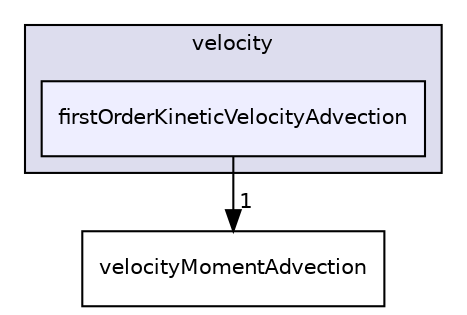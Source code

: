digraph "firstOrderKineticVelocityAdvection" {
  bgcolor=transparent;
  compound=true
  node [ fontsize="10", fontname="Helvetica"];
  edge [ labelfontsize="10", labelfontname="Helvetica"];
  subgraph clusterdir_893c6495a5a63d77c0149ab44f5a40de {
    graph [ bgcolor="#ddddee", pencolor="black", label="velocity" fontname="Helvetica", fontsize="10", URL="dir_893c6495a5a63d77c0149ab44f5a40de.html"]
  dir_e18214c2d0e7c849a2eeb1135e7e3238 [shape=box, label="firstOrderKineticVelocityAdvection", style="filled", fillcolor="#eeeeff", pencolor="black", URL="dir_e18214c2d0e7c849a2eeb1135e7e3238.html"];
  }
  dir_0da885420b39e2e3f898d34931b2fab6 [shape=box label="velocityMomentAdvection" URL="dir_0da885420b39e2e3f898d34931b2fab6.html"];
  dir_e18214c2d0e7c849a2eeb1135e7e3238->dir_0da885420b39e2e3f898d34931b2fab6 [headlabel="1", labeldistance=1.5 headhref="dir_000148_000263.html"];
}
